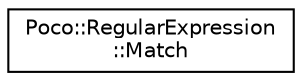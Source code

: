 digraph "Graphical Class Hierarchy"
{
 // LATEX_PDF_SIZE
  edge [fontname="Helvetica",fontsize="10",labelfontname="Helvetica",labelfontsize="10"];
  node [fontname="Helvetica",fontsize="10",shape=record];
  rankdir="LR";
  Node0 [label="Poco::RegularExpression\l::Match",height=0.2,width=0.4,color="black", fillcolor="white", style="filled",URL="$structPoco_1_1RegularExpression_1_1Match.html",tooltip=" "];
}

